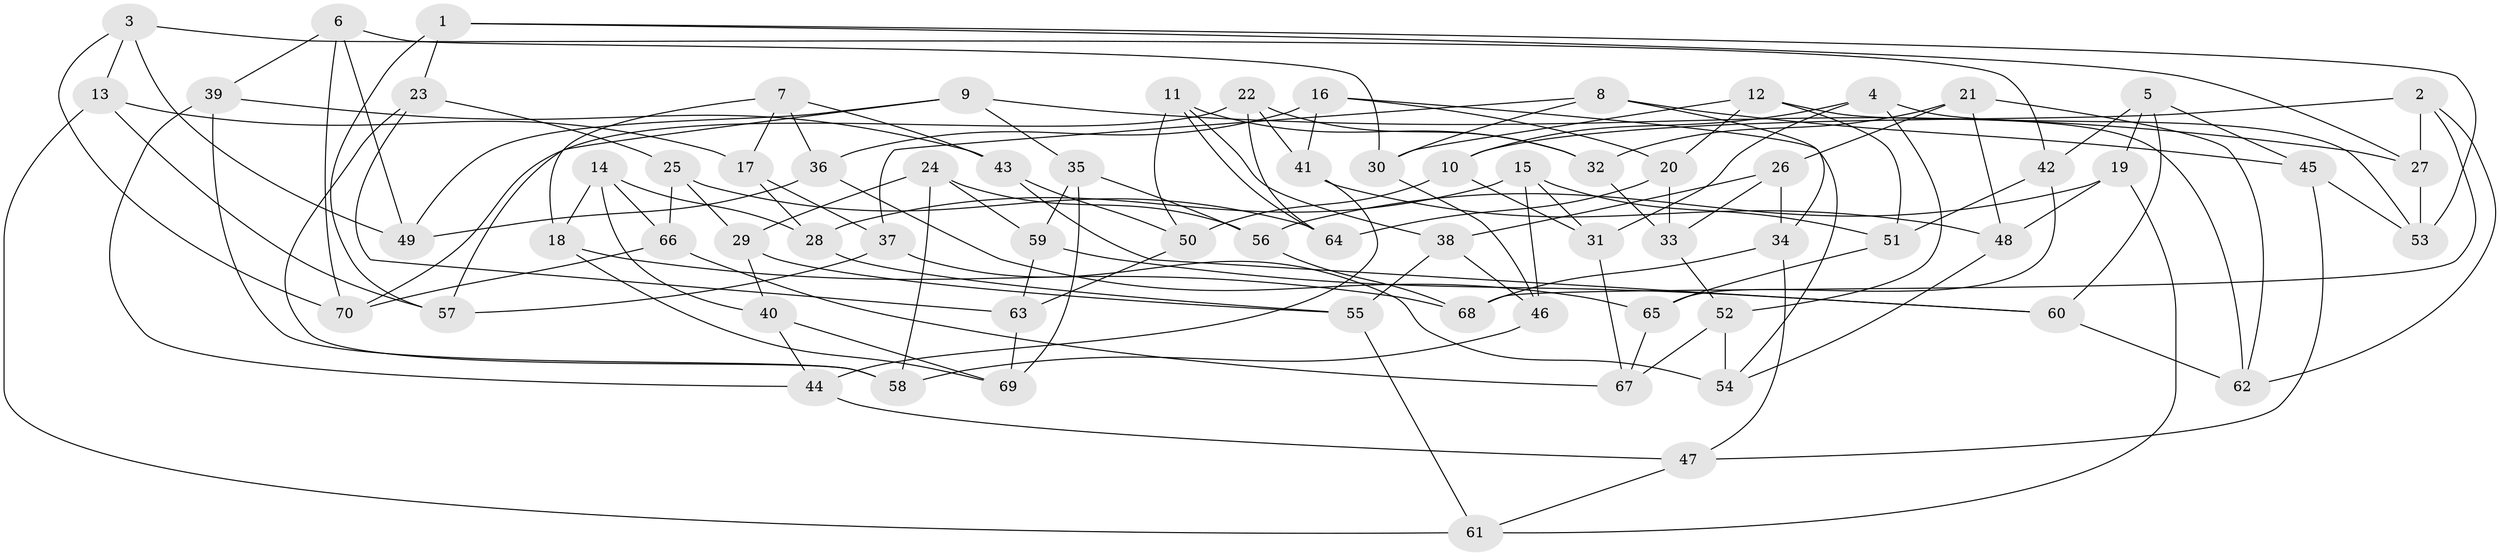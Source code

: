 // coarse degree distribution, {5: 0.061224489795918366, 4: 0.5510204081632653, 6: 0.3673469387755102, 3: 0.02040816326530612}
// Generated by graph-tools (version 1.1) at 2025/52/02/27/25 19:52:29]
// undirected, 70 vertices, 140 edges
graph export_dot {
graph [start="1"]
  node [color=gray90,style=filled];
  1;
  2;
  3;
  4;
  5;
  6;
  7;
  8;
  9;
  10;
  11;
  12;
  13;
  14;
  15;
  16;
  17;
  18;
  19;
  20;
  21;
  22;
  23;
  24;
  25;
  26;
  27;
  28;
  29;
  30;
  31;
  32;
  33;
  34;
  35;
  36;
  37;
  38;
  39;
  40;
  41;
  42;
  43;
  44;
  45;
  46;
  47;
  48;
  49;
  50;
  51;
  52;
  53;
  54;
  55;
  56;
  57;
  58;
  59;
  60;
  61;
  62;
  63;
  64;
  65;
  66;
  67;
  68;
  69;
  70;
  1 -- 27;
  1 -- 57;
  1 -- 53;
  1 -- 23;
  2 -- 10;
  2 -- 27;
  2 -- 62;
  2 -- 68;
  3 -- 42;
  3 -- 13;
  3 -- 70;
  3 -- 49;
  4 -- 52;
  4 -- 53;
  4 -- 31;
  4 -- 10;
  5 -- 19;
  5 -- 45;
  5 -- 42;
  5 -- 60;
  6 -- 30;
  6 -- 49;
  6 -- 70;
  6 -- 39;
  7 -- 17;
  7 -- 36;
  7 -- 18;
  7 -- 43;
  8 -- 34;
  8 -- 37;
  8 -- 30;
  8 -- 45;
  9 -- 35;
  9 -- 27;
  9 -- 57;
  9 -- 49;
  10 -- 50;
  10 -- 31;
  11 -- 64;
  11 -- 32;
  11 -- 50;
  11 -- 38;
  12 -- 20;
  12 -- 51;
  12 -- 62;
  12 -- 30;
  13 -- 17;
  13 -- 57;
  13 -- 61;
  14 -- 18;
  14 -- 66;
  14 -- 40;
  14 -- 28;
  15 -- 31;
  15 -- 46;
  15 -- 28;
  15 -- 51;
  16 -- 20;
  16 -- 36;
  16 -- 41;
  16 -- 54;
  17 -- 28;
  17 -- 37;
  18 -- 69;
  18 -- 68;
  19 -- 61;
  19 -- 48;
  19 -- 56;
  20 -- 33;
  20 -- 64;
  21 -- 62;
  21 -- 48;
  21 -- 32;
  21 -- 26;
  22 -- 70;
  22 -- 41;
  22 -- 64;
  22 -- 32;
  23 -- 58;
  23 -- 25;
  23 -- 63;
  24 -- 58;
  24 -- 29;
  24 -- 56;
  24 -- 59;
  25 -- 66;
  25 -- 64;
  25 -- 29;
  26 -- 33;
  26 -- 34;
  26 -- 38;
  27 -- 53;
  28 -- 55;
  29 -- 40;
  29 -- 55;
  30 -- 46;
  31 -- 67;
  32 -- 33;
  33 -- 52;
  34 -- 68;
  34 -- 47;
  35 -- 69;
  35 -- 59;
  35 -- 56;
  36 -- 49;
  36 -- 65;
  37 -- 57;
  37 -- 54;
  38 -- 55;
  38 -- 46;
  39 -- 44;
  39 -- 58;
  39 -- 43;
  40 -- 69;
  40 -- 44;
  41 -- 48;
  41 -- 44;
  42 -- 51;
  42 -- 65;
  43 -- 60;
  43 -- 50;
  44 -- 47;
  45 -- 53;
  45 -- 47;
  46 -- 58;
  47 -- 61;
  48 -- 54;
  50 -- 63;
  51 -- 65;
  52 -- 54;
  52 -- 67;
  55 -- 61;
  56 -- 68;
  59 -- 60;
  59 -- 63;
  60 -- 62;
  63 -- 69;
  65 -- 67;
  66 -- 70;
  66 -- 67;
}

